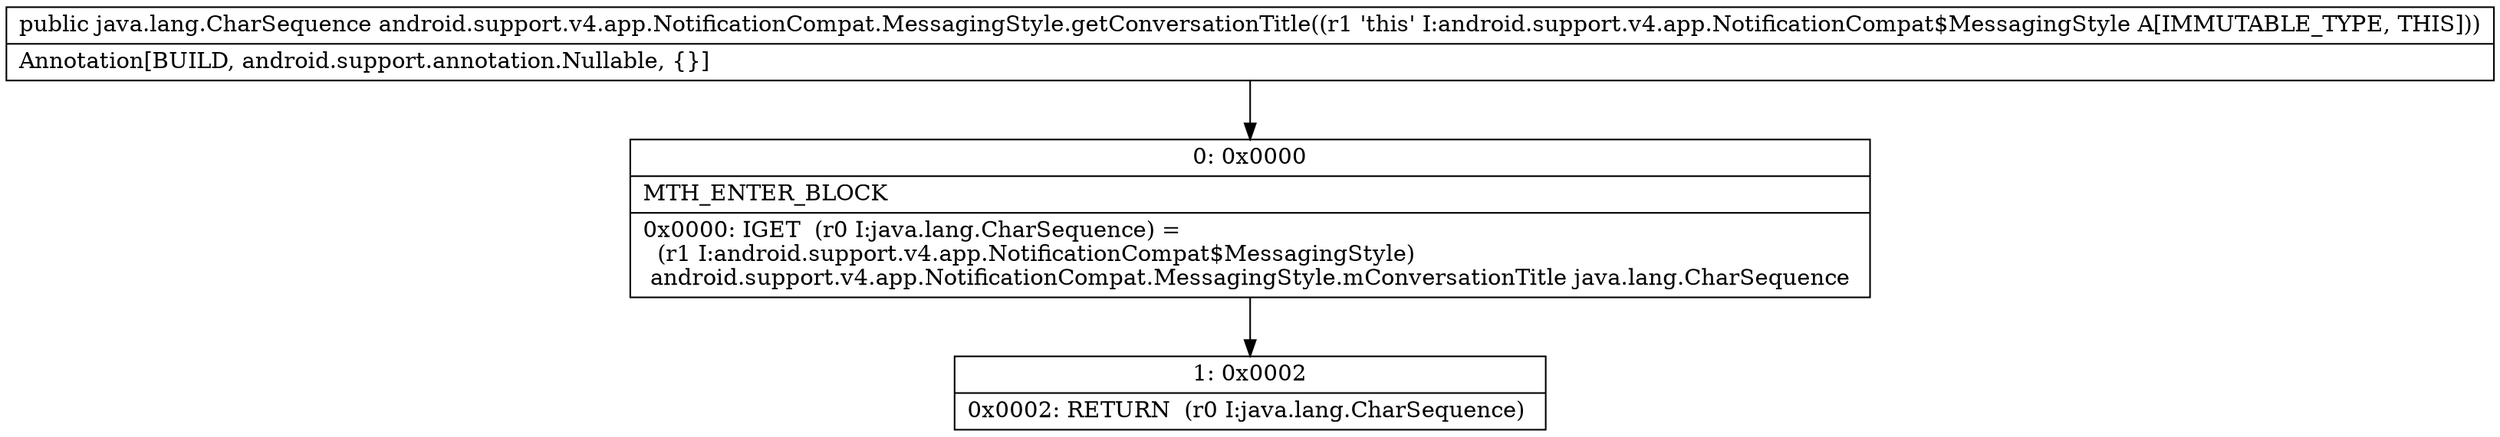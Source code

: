 digraph "CFG forandroid.support.v4.app.NotificationCompat.MessagingStyle.getConversationTitle()Ljava\/lang\/CharSequence;" {
Node_0 [shape=record,label="{0\:\ 0x0000|MTH_ENTER_BLOCK\l|0x0000: IGET  (r0 I:java.lang.CharSequence) = \l  (r1 I:android.support.v4.app.NotificationCompat$MessagingStyle)\l android.support.v4.app.NotificationCompat.MessagingStyle.mConversationTitle java.lang.CharSequence \l}"];
Node_1 [shape=record,label="{1\:\ 0x0002|0x0002: RETURN  (r0 I:java.lang.CharSequence) \l}"];
MethodNode[shape=record,label="{public java.lang.CharSequence android.support.v4.app.NotificationCompat.MessagingStyle.getConversationTitle((r1 'this' I:android.support.v4.app.NotificationCompat$MessagingStyle A[IMMUTABLE_TYPE, THIS]))  | Annotation[BUILD, android.support.annotation.Nullable, \{\}]\l}"];
MethodNode -> Node_0;
Node_0 -> Node_1;
}

